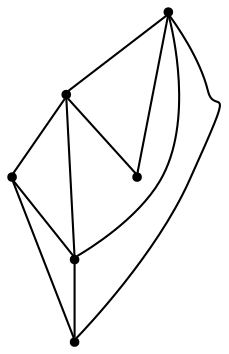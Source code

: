 graph {
  node [shape=point,comment="{\"directed\":false,\"doi\":\"10.1007/978-3-662-45803-7_22\",\"figure\":\"1 (3)\"}"]

  v0 [pos="1305.311908454006,687.3190073383549"]
  v1 [pos="1238.597144008123,787.3714022223055"]
  v2 [pos="1171.8823795622397,720.6698056330051"]
  v3 [pos="1305.311908454006,837.3975996642808"]
  v4 [pos="1105.1676151163565,770.6960030749806"]
  v5 [pos="1121.8463062278274,670.6436081910298"]

  v0 -- v1 [id="-1",pos="1305.311908454006,687.3190073383549 1238.597144008123,787.3714022223055 1238.597144008123,787.3714022223055 1238.597144008123,787.3714022223055"]
  v4 -- v2 [id="-2",pos="1105.1676151163565,770.6960030749806 1171.8823795622397,720.6698056330051 1171.8823795622397,720.6698056330051 1171.8823795622397,720.6698056330051"]
  v4 -- v5 [id="-3",pos="1105.1676151163565,770.6960030749806 1121.8463062278274,670.6436081910298 1121.8463062278274,670.6436081910298 1121.8463062278274,670.6436081910298"]
  v5 -- v0 [id="-4",pos="1121.8463062278274,670.6436081910298 1305.311908454006,687.3190073383549 1305.311908454006,687.3190073383549 1305.311908454006,687.3190073383549"]
  v2 -- v1 [id="-5",pos="1171.8823795622397,720.6698056330051 1238.597144008123,787.3714022223055 1238.597144008123,787.3714022223055 1238.597144008123,787.3714022223055"]
  v2 -- v5 [id="-6",pos="1171.8823795622397,720.6698056330051 1121.8463062278274,670.6436081910298 1121.8463062278274,670.6436081910298 1121.8463062278274,670.6436081910298"]
  v1 -- v3 [id="-7",pos="1238.597144008123,787.3714022223055 1305.311908454006,837.3975996642808 1305.311908454006,837.3975996642808 1305.311908454006,837.3975996642808"]
  v1 -- v4 [id="-8",pos="1238.597144008123,787.3714022223055 1105.1676151163565,770.6960030749806 1105.1676151163565,770.6960030749806 1105.1676151163565,770.6960030749806"]
  v3 -- v0 [id="-9",pos="1305.311908454006,837.3975996642808 1305.311908454006,687.3190073383549 1305.311908454006,687.3190073383549 1305.311908454006,687.3190073383549"]
  v0 -- v2 [id="-10",pos="1305.311908454006,687.3190073383549 1171.8823795622397,720.6698056330051 1171.8823795622397,720.6698056330051 1171.8823795622397,720.6698056330051"]
}